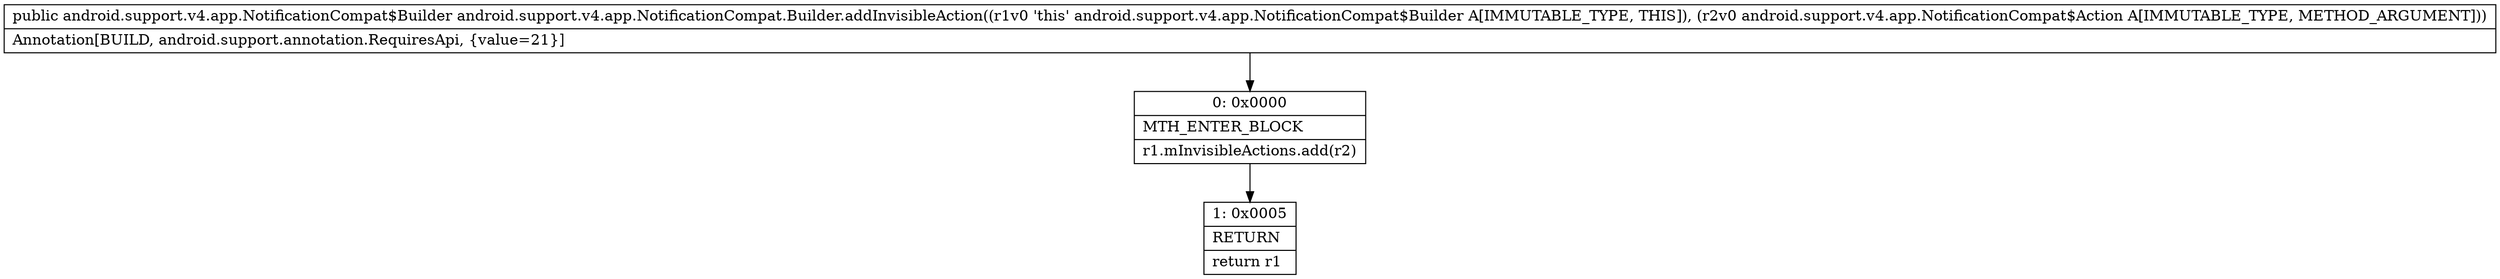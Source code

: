 digraph "CFG forandroid.support.v4.app.NotificationCompat.Builder.addInvisibleAction(Landroid\/support\/v4\/app\/NotificationCompat$Action;)Landroid\/support\/v4\/app\/NotificationCompat$Builder;" {
Node_0 [shape=record,label="{0\:\ 0x0000|MTH_ENTER_BLOCK\l|r1.mInvisibleActions.add(r2)\l}"];
Node_1 [shape=record,label="{1\:\ 0x0005|RETURN\l|return r1\l}"];
MethodNode[shape=record,label="{public android.support.v4.app.NotificationCompat$Builder android.support.v4.app.NotificationCompat.Builder.addInvisibleAction((r1v0 'this' android.support.v4.app.NotificationCompat$Builder A[IMMUTABLE_TYPE, THIS]), (r2v0 android.support.v4.app.NotificationCompat$Action A[IMMUTABLE_TYPE, METHOD_ARGUMENT]))  | Annotation[BUILD, android.support.annotation.RequiresApi, \{value=21\}]\l}"];
MethodNode -> Node_0;
Node_0 -> Node_1;
}

